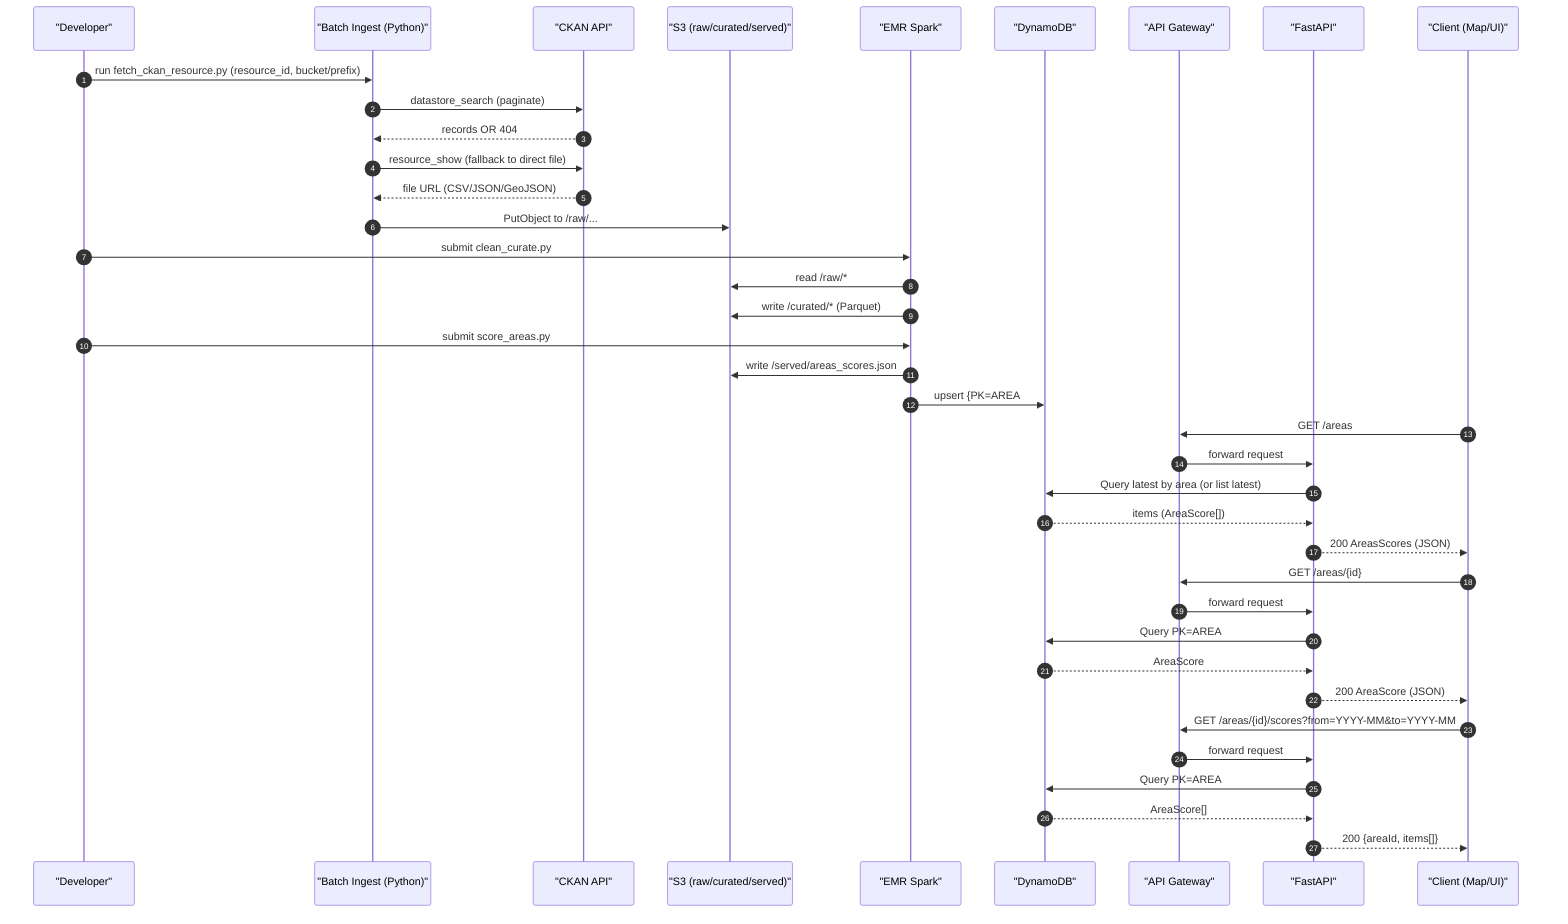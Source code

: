sequenceDiagram
  autonumber
  participant Dev as "Developer"
  participant Ingest as "Batch Ingest (Python)"
  participant CKAN as "CKAN API"
  participant S3 as "S3 (raw/curated/served)"
  participant EMR as "EMR Spark"
  participant DDB as "DynamoDB"
  participant GW as "API Gateway"
  participant API as "FastAPI"
  participant User as "Client (Map/UI)"

  Dev->>Ingest: run fetch_ckan_resource.py (resource_id, bucket/prefix)
  Ingest->>CKAN: datastore_search (paginate)
  CKAN-->>Ingest: records OR 404
  Ingest->>CKAN: resource_show (fallback to direct file)
  CKAN-->>Ingest: file URL (CSV/JSON/GeoJSON)
  Ingest->>S3: PutObject to /raw/...

  Dev->>EMR: submit clean_curate.py
  EMR->>S3: read /raw/*
  EMR->>S3: write /curated/* (Parquet)

  Dev->>EMR: submit score_areas.py
  EMR->>S3: write /served/areas_scores.json
  EMR->>DDB: upsert {PK=AREA#id, SK=PERIOD#yyyymm, isLatest}

  User->>GW: GET /areas
  GW->>API: forward request
  API->>DDB: Query latest by area (or list latest)
  DDB-->>API: items (AreaScore[])
  API-->>User: 200 AreasScores (JSON)

  User->>GW: GET /areas/{id}
  GW->>API: forward request
  API->>DDB: Query PK=AREA#{id} ORDER BY SK DESC LIMIT 1
  DDB-->>API: AreaScore
  API-->>User: 200 AreaScore (JSON)

  User->>GW: GET /areas/{id}/scores?from=YYYY-MM&to=YYYY-MM
  GW->>API: forward request
  API->>DDB: Query PK=AREA#{id} with SK range
  DDB-->>API: AreaScore[]
  API-->>User: 200 {areaId, items[]}